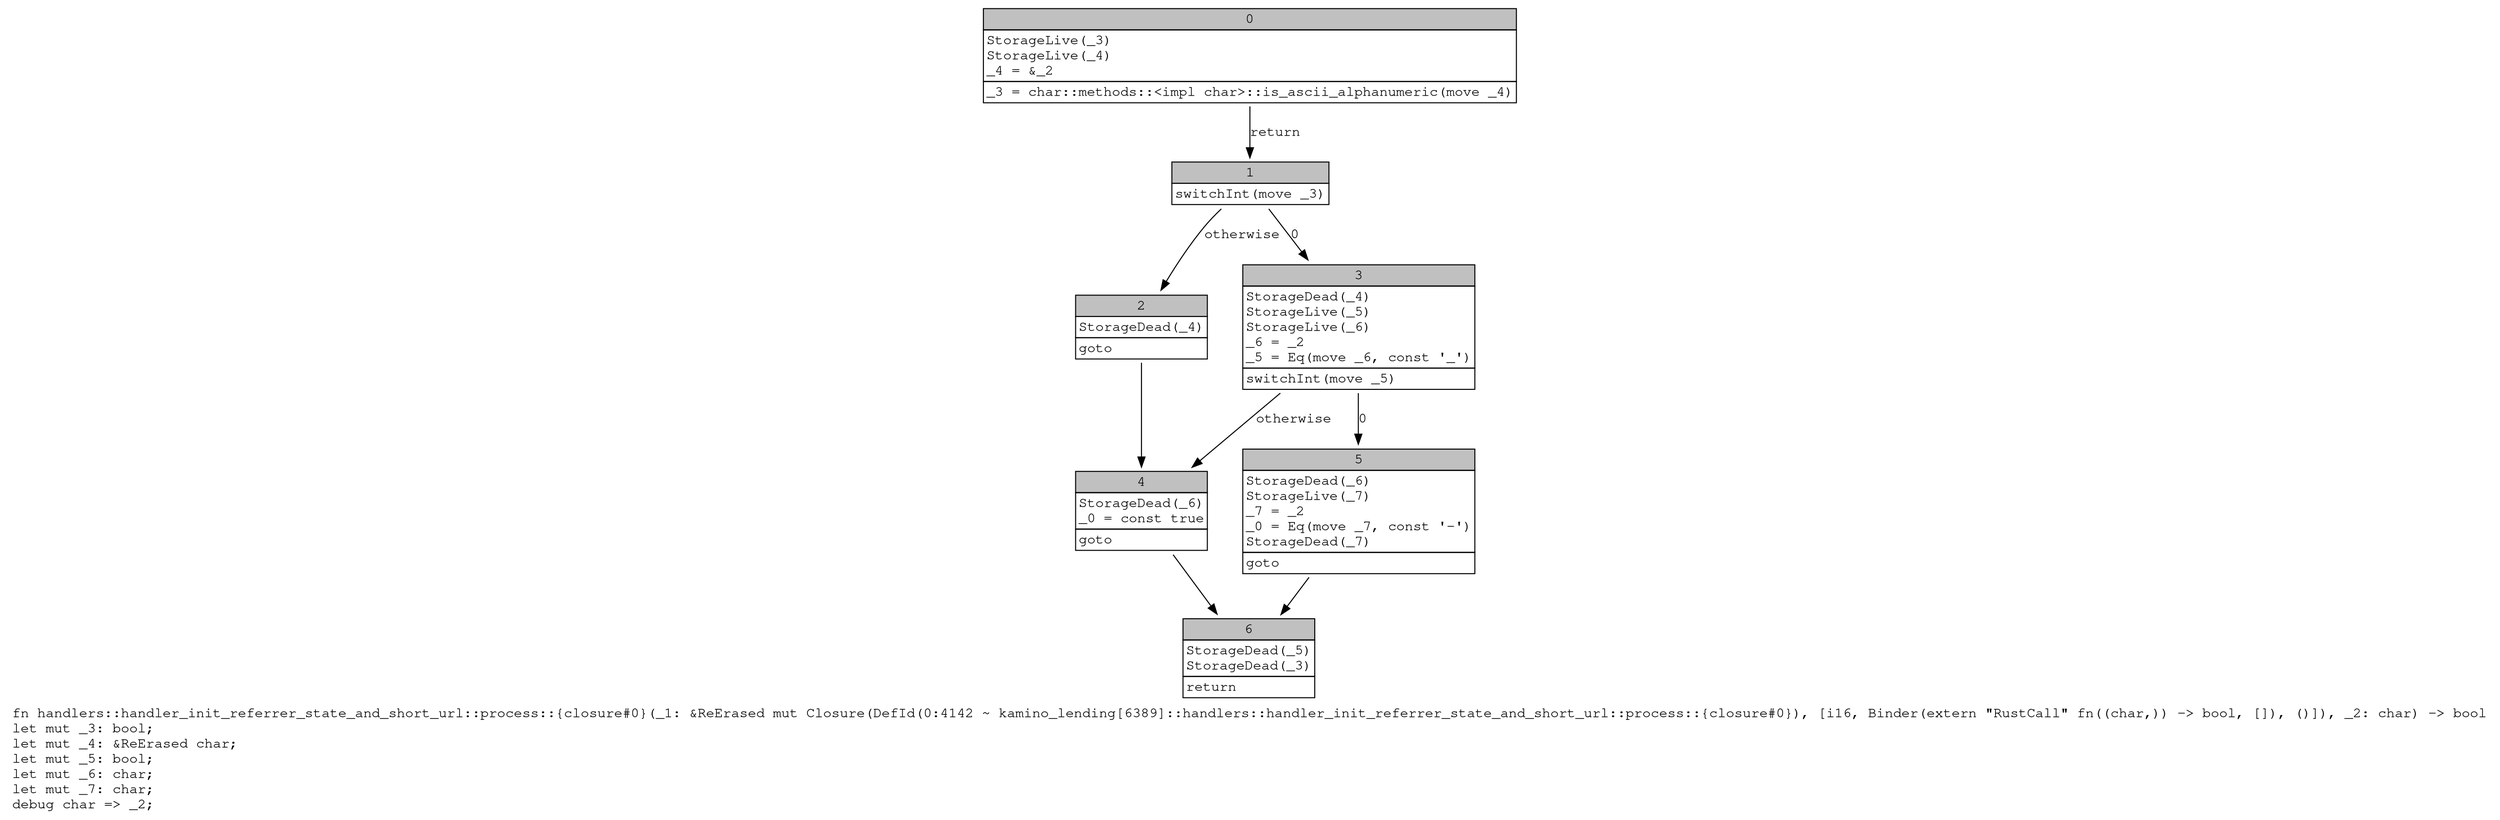 digraph Mir_0_4142 {
    graph [fontname="Courier, monospace"];
    node [fontname="Courier, monospace"];
    edge [fontname="Courier, monospace"];
    label=<fn handlers::handler_init_referrer_state_and_short_url::process::{closure#0}(_1: &amp;ReErased mut Closure(DefId(0:4142 ~ kamino_lending[6389]::handlers::handler_init_referrer_state_and_short_url::process::{closure#0}), [i16, Binder(extern &quot;RustCall&quot; fn((char,)) -&gt; bool, []), ()]), _2: char) -&gt; bool<br align="left"/>let mut _3: bool;<br align="left"/>let mut _4: &amp;ReErased char;<br align="left"/>let mut _5: bool;<br align="left"/>let mut _6: char;<br align="left"/>let mut _7: char;<br align="left"/>debug char =&gt; _2;<br align="left"/>>;
    bb0__0_4142 [shape="none", label=<<table border="0" cellborder="1" cellspacing="0"><tr><td bgcolor="gray" align="center" colspan="1">0</td></tr><tr><td align="left" balign="left">StorageLive(_3)<br/>StorageLive(_4)<br/>_4 = &amp;_2<br/></td></tr><tr><td align="left">_3 = char::methods::&lt;impl char&gt;::is_ascii_alphanumeric(move _4)</td></tr></table>>];
    bb1__0_4142 [shape="none", label=<<table border="0" cellborder="1" cellspacing="0"><tr><td bgcolor="gray" align="center" colspan="1">1</td></tr><tr><td align="left">switchInt(move _3)</td></tr></table>>];
    bb2__0_4142 [shape="none", label=<<table border="0" cellborder="1" cellspacing="0"><tr><td bgcolor="gray" align="center" colspan="1">2</td></tr><tr><td align="left" balign="left">StorageDead(_4)<br/></td></tr><tr><td align="left">goto</td></tr></table>>];
    bb3__0_4142 [shape="none", label=<<table border="0" cellborder="1" cellspacing="0"><tr><td bgcolor="gray" align="center" colspan="1">3</td></tr><tr><td align="left" balign="left">StorageDead(_4)<br/>StorageLive(_5)<br/>StorageLive(_6)<br/>_6 = _2<br/>_5 = Eq(move _6, const '_')<br/></td></tr><tr><td align="left">switchInt(move _5)</td></tr></table>>];
    bb4__0_4142 [shape="none", label=<<table border="0" cellborder="1" cellspacing="0"><tr><td bgcolor="gray" align="center" colspan="1">4</td></tr><tr><td align="left" balign="left">StorageDead(_6)<br/>_0 = const true<br/></td></tr><tr><td align="left">goto</td></tr></table>>];
    bb5__0_4142 [shape="none", label=<<table border="0" cellborder="1" cellspacing="0"><tr><td bgcolor="gray" align="center" colspan="1">5</td></tr><tr><td align="left" balign="left">StorageDead(_6)<br/>StorageLive(_7)<br/>_7 = _2<br/>_0 = Eq(move _7, const '-')<br/>StorageDead(_7)<br/></td></tr><tr><td align="left">goto</td></tr></table>>];
    bb6__0_4142 [shape="none", label=<<table border="0" cellborder="1" cellspacing="0"><tr><td bgcolor="gray" align="center" colspan="1">6</td></tr><tr><td align="left" balign="left">StorageDead(_5)<br/>StorageDead(_3)<br/></td></tr><tr><td align="left">return</td></tr></table>>];
    bb0__0_4142 -> bb1__0_4142 [label="return"];
    bb1__0_4142 -> bb3__0_4142 [label="0"];
    bb1__0_4142 -> bb2__0_4142 [label="otherwise"];
    bb2__0_4142 -> bb4__0_4142 [label=""];
    bb3__0_4142 -> bb5__0_4142 [label="0"];
    bb3__0_4142 -> bb4__0_4142 [label="otherwise"];
    bb4__0_4142 -> bb6__0_4142 [label=""];
    bb5__0_4142 -> bb6__0_4142 [label=""];
}
